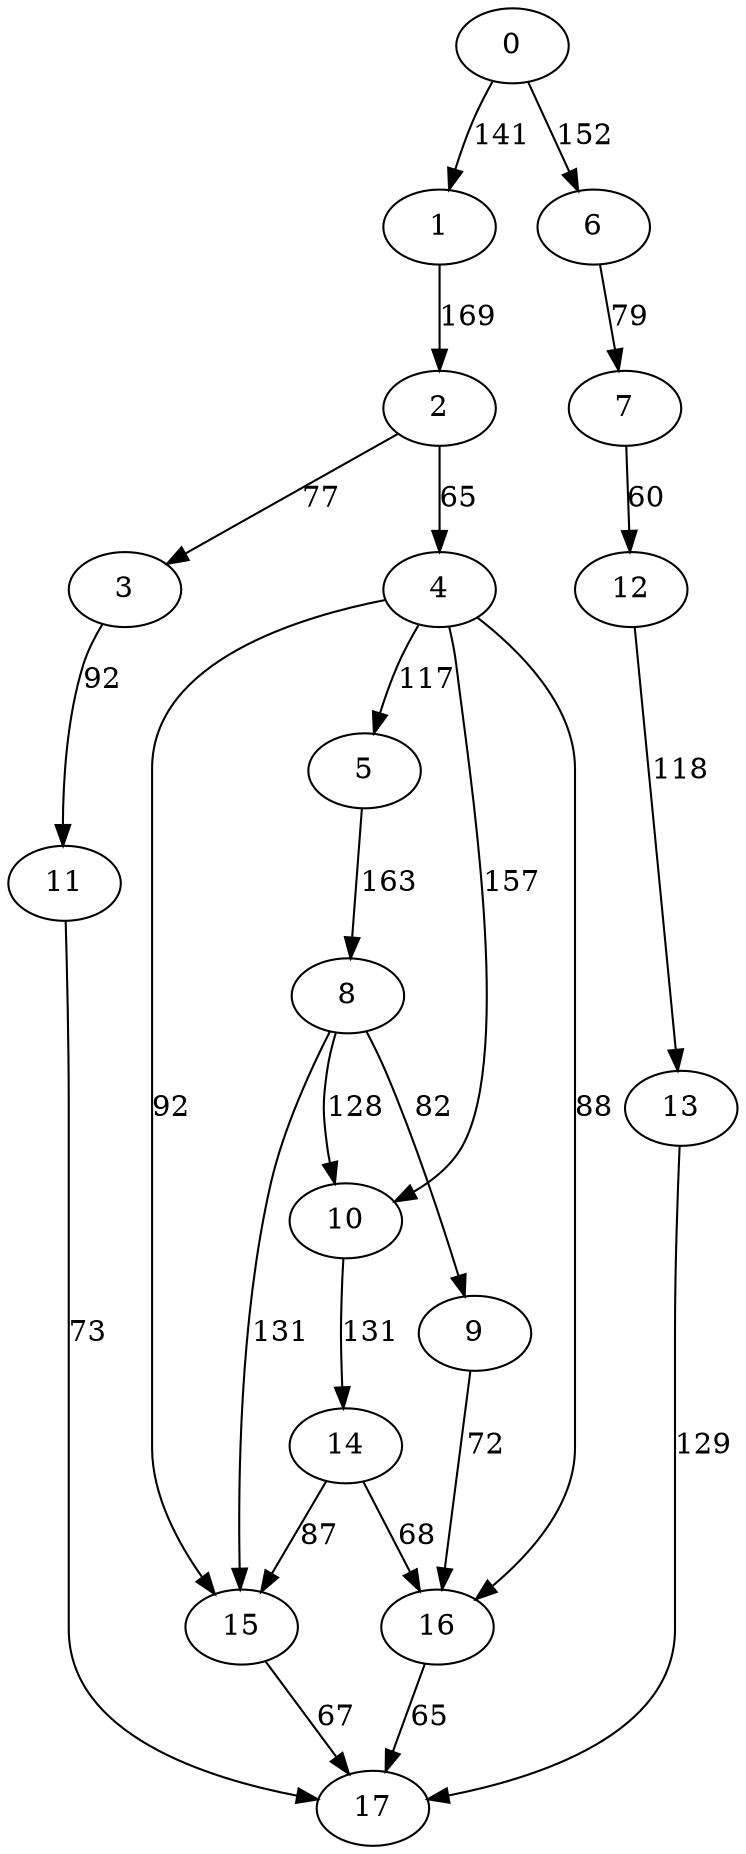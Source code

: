 digraph t20p4r7_19 {
0 -> 1 [ label = 141 ];
0 -> 6 [ label = 152 ];
1 -> 2 [ label = 169 ];
2 -> 3 [ label = 77 ];
2 -> 4 [ label = 65 ];
3 -> 11 [ label = 92 ];
4 -> 5 [ label = 117 ];
4 -> 10 [ label = 157 ];
4 -> 15 [ label = 92 ];
4 -> 16 [ label = 88 ];
5 -> 8 [ label = 163 ];
6 -> 7 [ label = 79 ];
7 -> 12 [ label = 60 ];
8 -> 9 [ label = 82 ];
8 -> 10 [ label = 128 ];
8 -> 15 [ label = 131 ];
9 -> 16 [ label = 72 ];
10 -> 14 [ label = 131 ];
11 -> 17 [ label = 73 ];
12 -> 13 [ label = 118 ];
13 -> 17 [ label = 129 ];
14 -> 15 [ label = 87 ];
14 -> 16 [ label = 68 ];
15 -> 17 [ label = 67 ];
16 -> 17 [ label = 65 ];
 }

